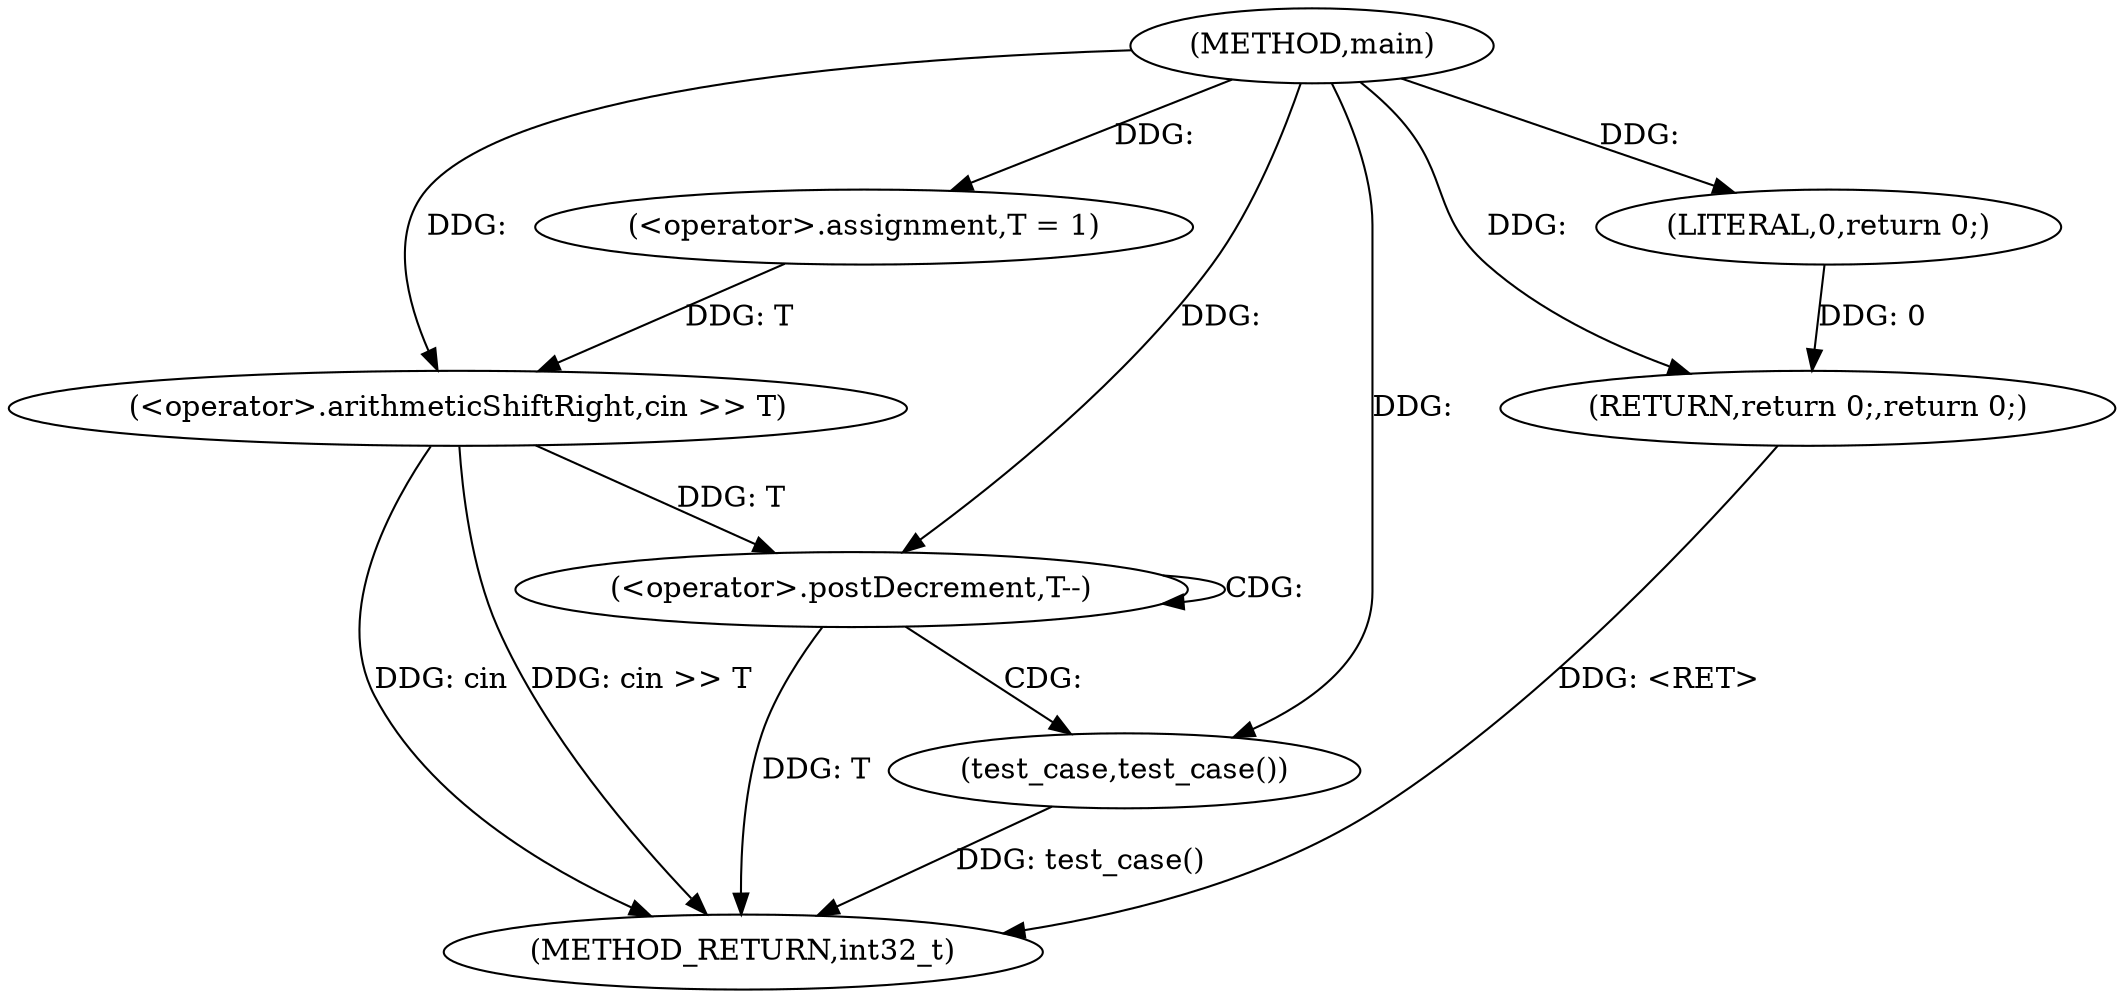 digraph "main" {  
"1000317" [label = "(METHOD,main)" ]
"1000333" [label = "(METHOD_RETURN,int32_t)" ]
"1000320" [label = "(<operator>.assignment,T = 1)" ]
"1000323" [label = "(<operator>.arithmeticShiftRight,cin >> T)" ]
"1000331" [label = "(RETURN,return 0;,return 0;)" ]
"1000327" [label = "(<operator>.postDecrement,T--)" ]
"1000332" [label = "(LITERAL,0,return 0;)" ]
"1000330" [label = "(test_case,test_case())" ]
  "1000323" -> "1000333"  [ label = "DDG: cin >> T"] 
  "1000327" -> "1000333"  [ label = "DDG: T"] 
  "1000330" -> "1000333"  [ label = "DDG: test_case()"] 
  "1000331" -> "1000333"  [ label = "DDG: <RET>"] 
  "1000323" -> "1000333"  [ label = "DDG: cin"] 
  "1000317" -> "1000320"  [ label = "DDG: "] 
  "1000332" -> "1000331"  [ label = "DDG: 0"] 
  "1000317" -> "1000331"  [ label = "DDG: "] 
  "1000317" -> "1000323"  [ label = "DDG: "] 
  "1000320" -> "1000323"  [ label = "DDG: T"] 
  "1000317" -> "1000332"  [ label = "DDG: "] 
  "1000323" -> "1000327"  [ label = "DDG: T"] 
  "1000317" -> "1000327"  [ label = "DDG: "] 
  "1000317" -> "1000330"  [ label = "DDG: "] 
  "1000327" -> "1000327"  [ label = "CDG: "] 
  "1000327" -> "1000330"  [ label = "CDG: "] 
}
